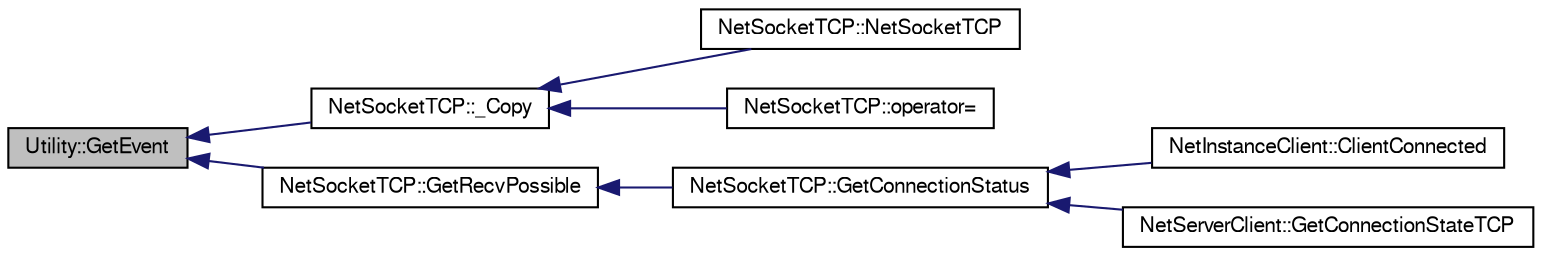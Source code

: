 digraph G
{
  edge [fontname="FreeSans",fontsize="10",labelfontname="FreeSans",labelfontsize="10"];
  node [fontname="FreeSans",fontsize="10",shape=record];
  rankdir=LR;
  Node1 [label="Utility::GetEvent",height=0.2,width=0.4,color="black", fillcolor="grey75", style="filled" fontcolor="black"];
  Node1 -> Node2 [dir=back,color="midnightblue",fontsize="10",style="solid",fontname="FreeSans"];
  Node2 [label="NetSocketTCP::_Copy",height=0.2,width=0.4,color="black", fillcolor="white", style="filled",URL="$class_net_socket_t_c_p.html#ae32e5696eace99d26ebcd56276bca6b3"];
  Node2 -> Node3 [dir=back,color="midnightblue",fontsize="10",style="solid",fontname="FreeSans"];
  Node3 [label="NetSocketTCP::NetSocketTCP",height=0.2,width=0.4,color="black", fillcolor="white", style="filled",URL="$class_net_socket_t_c_p.html#ab8958e92980c0f82dc75c2dc59e05577"];
  Node2 -> Node4 [dir=back,color="midnightblue",fontsize="10",style="solid",fontname="FreeSans"];
  Node4 [label="NetSocketTCP::operator=",height=0.2,width=0.4,color="black", fillcolor="white", style="filled",URL="$class_net_socket_t_c_p.html#a5307a3b22575686da141a3929e5eb3be"];
  Node1 -> Node5 [dir=back,color="midnightblue",fontsize="10",style="solid",fontname="FreeSans"];
  Node5 [label="NetSocketTCP::GetRecvPossible",height=0.2,width=0.4,color="black", fillcolor="white", style="filled",URL="$class_net_socket_t_c_p.html#a1ef0046a481208dec95ec38f7bb18b87"];
  Node5 -> Node6 [dir=back,color="midnightblue",fontsize="10",style="solid",fontname="FreeSans"];
  Node6 [label="NetSocketTCP::GetConnectionStatus",height=0.2,width=0.4,color="black", fillcolor="white", style="filled",URL="$class_net_socket_t_c_p.html#a68dc0183e216cdd1796466d411f0b681"];
  Node6 -> Node7 [dir=back,color="midnightblue",fontsize="10",style="solid",fontname="FreeSans"];
  Node7 [label="NetInstanceClient::ClientConnected",height=0.2,width=0.4,color="black", fillcolor="white", style="filled",URL="$class_net_instance_client.html#a2ed875ffc7d1e5e843a39155d317dd2f"];
  Node6 -> Node8 [dir=back,color="midnightblue",fontsize="10",style="solid",fontname="FreeSans"];
  Node8 [label="NetServerClient::GetConnectionStateTCP",height=0.2,width=0.4,color="black", fillcolor="white", style="filled",URL="$class_net_server_client.html#a27029d633c46a37bffea72a463d375e4"];
}
